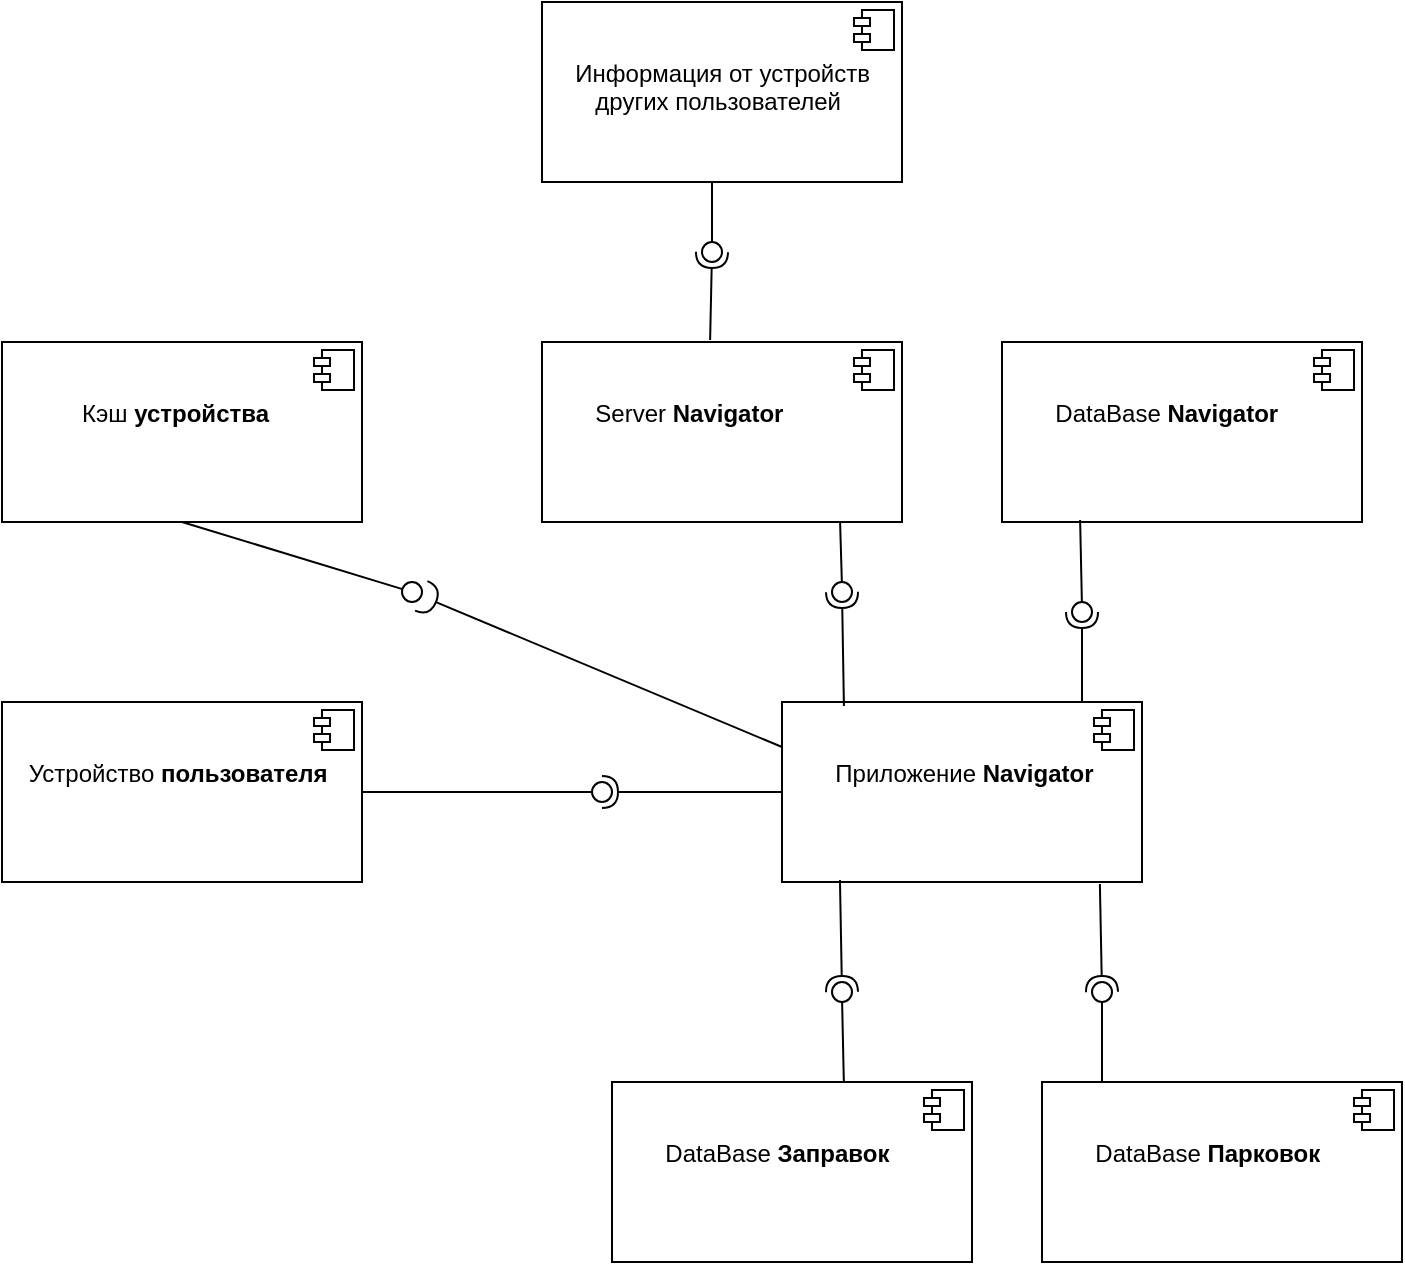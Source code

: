 <mxfile version="20.4.1" type="device"><diagram id="vegaOV2qg6B2IjvhwOWF" name="Страница 1"><mxGraphModel dx="794" dy="1650" grid="1" gridSize="10" guides="1" tooltips="1" connect="1" arrows="1" fold="1" page="1" pageScale="1" pageWidth="827" pageHeight="1169" math="0" shadow="0"><root><mxCell id="0"/><mxCell id="1" parent="0"/><mxCell id="uVg96WZ7j8BbuvMxdM5X-1" value="&lt;div&gt;&lt;b&gt;&lt;br&gt;&lt;/b&gt;&lt;/div&gt;&lt;div&gt;&lt;b&gt;&lt;br&gt;&lt;/b&gt;&lt;/div&gt;&lt;div&gt;&lt;b&gt;&amp;nbsp;&amp;nbsp;&amp;nbsp; &lt;/b&gt;Устройство&lt;b&gt; пользователя&lt;/b&gt;&lt;/div&gt;" style="align=left;overflow=fill;html=1;dropTarget=0;" vertex="1" parent="1"><mxGeometry x="290" y="210" width="180" height="90" as="geometry"/></mxCell><mxCell id="uVg96WZ7j8BbuvMxdM5X-2" value="" style="shape=component;jettyWidth=8;jettyHeight=4;" vertex="1" parent="uVg96WZ7j8BbuvMxdM5X-1"><mxGeometry x="1" width="20" height="20" relative="1" as="geometry"><mxPoint x="-24" y="4" as="offset"/></mxGeometry></mxCell><mxCell id="uVg96WZ7j8BbuvMxdM5X-3" value="&lt;div&gt;&amp;nbsp;&amp;nbsp;&amp;nbsp;&amp;nbsp; &lt;br&gt;&lt;/div&gt;&lt;div&gt;&lt;br&gt;&lt;/div&gt;&lt;div&gt;&amp;nbsp;&amp;nbsp;&amp;nbsp;&amp;nbsp;&amp;nbsp;&amp;nbsp;&amp;nbsp; Приложение &lt;b&gt;Navigator&lt;/b&gt;&lt;/div&gt;&lt;div&gt;&lt;br&gt;&lt;/div&gt;" style="align=left;overflow=fill;html=1;dropTarget=0;" vertex="1" parent="1"><mxGeometry x="680" y="210" width="180" height="90" as="geometry"/></mxCell><mxCell id="uVg96WZ7j8BbuvMxdM5X-4" value="" style="shape=component;jettyWidth=8;jettyHeight=4;" vertex="1" parent="uVg96WZ7j8BbuvMxdM5X-3"><mxGeometry x="1" width="20" height="20" relative="1" as="geometry"><mxPoint x="-24" y="4" as="offset"/></mxGeometry></mxCell><mxCell id="uVg96WZ7j8BbuvMxdM5X-9" value="" style="rounded=0;orthogonalLoop=1;jettySize=auto;html=1;endArrow=none;endFill=0;sketch=0;sourcePerimeterSpacing=0;targetPerimeterSpacing=0;exitX=1;exitY=0.5;exitDx=0;exitDy=0;" edge="1" target="uVg96WZ7j8BbuvMxdM5X-11" parent="1" source="uVg96WZ7j8BbuvMxdM5X-1"><mxGeometry relative="1" as="geometry"><mxPoint x="570" y="255" as="sourcePoint"/></mxGeometry></mxCell><mxCell id="uVg96WZ7j8BbuvMxdM5X-10" value="" style="rounded=0;orthogonalLoop=1;jettySize=auto;html=1;endArrow=halfCircle;endFill=0;entryX=0.5;entryY=0.5;endSize=6;strokeWidth=1;sketch=0;exitX=0;exitY=0.5;exitDx=0;exitDy=0;" edge="1" target="uVg96WZ7j8BbuvMxdM5X-11" parent="1" source="uVg96WZ7j8BbuvMxdM5X-3"><mxGeometry relative="1" as="geometry"><mxPoint x="610" y="255" as="sourcePoint"/></mxGeometry></mxCell><mxCell id="uVg96WZ7j8BbuvMxdM5X-11" value="" style="ellipse;whiteSpace=wrap;html=1;align=center;aspect=fixed;resizable=0;points=[];outlineConnect=0;sketch=0;" vertex="1" parent="1"><mxGeometry x="585" y="250" width="10" height="10" as="geometry"/></mxCell><mxCell id="uVg96WZ7j8BbuvMxdM5X-12" value="&lt;div&gt;&lt;b&gt;&lt;br&gt;&lt;/b&gt;&lt;/div&gt;&lt;div&gt;&lt;b&gt;&lt;br&gt;&lt;/b&gt;&lt;/div&gt;&lt;div&gt;&lt;b&gt;&amp;nbsp;&amp;nbsp;&amp;nbsp;&amp;nbsp;&amp;nbsp;&amp;nbsp;&amp;nbsp;&amp;nbsp;&amp;nbsp;&amp;nbsp;&amp;nbsp;&lt;/b&gt; Кэш&lt;b&gt; устройства&lt;br&gt;&lt;/b&gt;&lt;/div&gt;" style="align=left;overflow=fill;html=1;dropTarget=0;" vertex="1" parent="1"><mxGeometry x="290" y="30" width="180" height="90" as="geometry"/></mxCell><mxCell id="uVg96WZ7j8BbuvMxdM5X-13" value="" style="shape=component;jettyWidth=8;jettyHeight=4;" vertex="1" parent="uVg96WZ7j8BbuvMxdM5X-12"><mxGeometry x="1" width="20" height="20" relative="1" as="geometry"><mxPoint x="-24" y="4" as="offset"/></mxGeometry></mxCell><mxCell id="uVg96WZ7j8BbuvMxdM5X-14" value="&lt;div&gt;&amp;nbsp;&amp;nbsp;&amp;nbsp;&amp;nbsp; &lt;br&gt;&lt;/div&gt;&lt;div&gt;&lt;br&gt;&lt;/div&gt;&lt;div&gt;&amp;nbsp;&amp;nbsp;&amp;nbsp;&amp;nbsp;&amp;nbsp;&amp;nbsp;&amp;nbsp; DataBase &lt;b&gt;Navigator&lt;/b&gt;&lt;/div&gt;&lt;div&gt;&lt;br&gt;&lt;/div&gt;" style="align=left;overflow=fill;html=1;dropTarget=0;" vertex="1" parent="1"><mxGeometry x="790" y="30" width="180" height="90" as="geometry"/></mxCell><mxCell id="uVg96WZ7j8BbuvMxdM5X-15" value="" style="shape=component;jettyWidth=8;jettyHeight=4;" vertex="1" parent="uVg96WZ7j8BbuvMxdM5X-14"><mxGeometry x="1" width="20" height="20" relative="1" as="geometry"><mxPoint x="-24" y="4" as="offset"/></mxGeometry></mxCell><mxCell id="uVg96WZ7j8BbuvMxdM5X-16" value="&lt;div&gt;&amp;nbsp;&amp;nbsp;&amp;nbsp;&amp;nbsp; &lt;br&gt;&lt;/div&gt;&lt;div&gt;&lt;br&gt;&lt;/div&gt;&lt;div&gt;&amp;nbsp;&amp;nbsp;&amp;nbsp;&amp;nbsp;&amp;nbsp;&amp;nbsp;&amp;nbsp; Server &lt;b&gt;Navigator&lt;/b&gt;&lt;/div&gt;&lt;div&gt;&lt;br&gt;&lt;/div&gt;" style="align=left;overflow=fill;html=1;dropTarget=0;" vertex="1" parent="1"><mxGeometry x="560" y="30" width="180" height="90" as="geometry"/></mxCell><mxCell id="uVg96WZ7j8BbuvMxdM5X-17" value="" style="shape=component;jettyWidth=8;jettyHeight=4;" vertex="1" parent="uVg96WZ7j8BbuvMxdM5X-16"><mxGeometry x="1" width="20" height="20" relative="1" as="geometry"><mxPoint x="-24" y="4" as="offset"/></mxGeometry></mxCell><mxCell id="uVg96WZ7j8BbuvMxdM5X-18" value="" style="rounded=0;orthogonalLoop=1;jettySize=auto;html=1;endArrow=none;endFill=0;sketch=0;sourcePerimeterSpacing=0;targetPerimeterSpacing=0;" edge="1" parent="1"><mxGeometry relative="1" as="geometry"><mxPoint x="610" y="255" as="sourcePoint"/><mxPoint x="625" y="255" as="targetPoint"/></mxGeometry></mxCell><mxCell id="uVg96WZ7j8BbuvMxdM5X-21" value="" style="rounded=0;orthogonalLoop=1;jettySize=auto;html=1;endArrow=none;endFill=0;sketch=0;sourcePerimeterSpacing=0;targetPerimeterSpacing=0;exitX=0.828;exitY=1;exitDx=0;exitDy=0;exitPerimeter=0;" edge="1" target="uVg96WZ7j8BbuvMxdM5X-23" parent="1" source="uVg96WZ7j8BbuvMxdM5X-16"><mxGeometry relative="1" as="geometry"><mxPoint x="690" y="155" as="sourcePoint"/></mxGeometry></mxCell><mxCell id="uVg96WZ7j8BbuvMxdM5X-22" value="" style="rounded=0;orthogonalLoop=1;jettySize=auto;html=1;endArrow=halfCircle;endFill=0;entryX=0.5;entryY=0.5;endSize=6;strokeWidth=1;sketch=0;exitX=0.172;exitY=0.022;exitDx=0;exitDy=0;exitPerimeter=0;" edge="1" target="uVg96WZ7j8BbuvMxdM5X-23" parent="1" source="uVg96WZ7j8BbuvMxdM5X-3"><mxGeometry relative="1" as="geometry"><mxPoint x="730" y="155" as="sourcePoint"/></mxGeometry></mxCell><mxCell id="uVg96WZ7j8BbuvMxdM5X-23" value="" style="ellipse;whiteSpace=wrap;html=1;align=center;aspect=fixed;resizable=0;points=[];outlineConnect=0;sketch=0;" vertex="1" parent="1"><mxGeometry x="705" y="150" width="10" height="10" as="geometry"/></mxCell><mxCell id="uVg96WZ7j8BbuvMxdM5X-25" value="" style="rounded=0;orthogonalLoop=1;jettySize=auto;html=1;endArrow=halfCircle;endFill=0;endSize=6;strokeWidth=1;sketch=0;startArrow=none;" edge="1" parent="1"><mxGeometry relative="1" as="geometry"><mxPoint x="831.019" y="159.903" as="sourcePoint"/><mxPoint x="831" y="160" as="targetPoint"/></mxGeometry></mxCell><mxCell id="uVg96WZ7j8BbuvMxdM5X-28" value="" style="rounded=0;orthogonalLoop=1;jettySize=auto;html=1;endArrow=none;endFill=0;sketch=0;sourcePerimeterSpacing=0;targetPerimeterSpacing=0;exitX=0.217;exitY=0.989;exitDx=0;exitDy=0;exitPerimeter=0;" edge="1" target="uVg96WZ7j8BbuvMxdM5X-30" parent="1" source="uVg96WZ7j8BbuvMxdM5X-14"><mxGeometry relative="1" as="geometry"><mxPoint x="810" y="165" as="sourcePoint"/></mxGeometry></mxCell><mxCell id="uVg96WZ7j8BbuvMxdM5X-29" value="" style="rounded=0;orthogonalLoop=1;jettySize=auto;html=1;endArrow=halfCircle;endFill=0;entryX=0.5;entryY=0.5;endSize=6;strokeWidth=1;sketch=0;" edge="1" target="uVg96WZ7j8BbuvMxdM5X-30" parent="1"><mxGeometry relative="1" as="geometry"><mxPoint x="830" y="210" as="sourcePoint"/></mxGeometry></mxCell><mxCell id="uVg96WZ7j8BbuvMxdM5X-30" value="" style="ellipse;whiteSpace=wrap;html=1;align=center;aspect=fixed;resizable=0;points=[];outlineConnect=0;sketch=0;" vertex="1" parent="1"><mxGeometry x="825" y="160" width="10" height="10" as="geometry"/></mxCell><mxCell id="uVg96WZ7j8BbuvMxdM5X-34" value="" style="rounded=0;orthogonalLoop=1;jettySize=auto;html=1;endArrow=none;endFill=0;sketch=0;sourcePerimeterSpacing=0;targetPerimeterSpacing=0;exitX=0.5;exitY=1;exitDx=0;exitDy=0;" edge="1" target="uVg96WZ7j8BbuvMxdM5X-36" parent="1" source="uVg96WZ7j8BbuvMxdM5X-12"><mxGeometry relative="1" as="geometry"><mxPoint x="360" y="155" as="sourcePoint"/></mxGeometry></mxCell><mxCell id="uVg96WZ7j8BbuvMxdM5X-35" value="" style="rounded=0;orthogonalLoop=1;jettySize=auto;html=1;endArrow=halfCircle;endFill=0;endSize=6;strokeWidth=1;sketch=0;exitX=0;exitY=0.25;exitDx=0;exitDy=0;" edge="1" target="uVg96WZ7j8BbuvMxdM5X-36" parent="1" source="uVg96WZ7j8BbuvMxdM5X-3"><mxGeometry relative="1" as="geometry"><mxPoint x="380" y="190" as="sourcePoint"/><mxPoint x="490" y="155" as="targetPoint"/></mxGeometry></mxCell><mxCell id="uVg96WZ7j8BbuvMxdM5X-36" value="" style="ellipse;whiteSpace=wrap;html=1;align=center;aspect=fixed;resizable=0;points=[];outlineConnect=0;sketch=0;" vertex="1" parent="1"><mxGeometry x="490" y="150" width="10" height="10" as="geometry"/></mxCell><mxCell id="uVg96WZ7j8BbuvMxdM5X-38" value="&lt;div&gt;&lt;br&gt;&lt;/div&gt;&lt;div&gt;&amp;nbsp;&amp;nbsp;&amp;nbsp;&amp;nbsp; &lt;br&gt;&lt;/div&gt;&lt;div&gt;&amp;nbsp;&amp;nbsp;&amp;nbsp;&amp;nbsp; Информация от устройств&lt;/div&gt;&lt;div&gt;&amp;nbsp;&amp;nbsp;&amp;nbsp;&amp;nbsp;&amp;nbsp;&amp;nbsp;&amp;nbsp; других пользователей&lt;/div&gt;" style="align=left;overflow=fill;html=1;dropTarget=0;" vertex="1" parent="1"><mxGeometry x="560" y="-140" width="180" height="90" as="geometry"/></mxCell><mxCell id="uVg96WZ7j8BbuvMxdM5X-39" value="" style="shape=component;jettyWidth=8;jettyHeight=4;" vertex="1" parent="uVg96WZ7j8BbuvMxdM5X-38"><mxGeometry x="1" width="20" height="20" relative="1" as="geometry"><mxPoint x="-24" y="4" as="offset"/></mxGeometry></mxCell><mxCell id="uVg96WZ7j8BbuvMxdM5X-43" value="" style="rounded=0;orthogonalLoop=1;jettySize=auto;html=1;endArrow=none;endFill=0;sketch=0;sourcePerimeterSpacing=0;targetPerimeterSpacing=0;" edge="1" target="uVg96WZ7j8BbuvMxdM5X-45" parent="1"><mxGeometry relative="1" as="geometry"><mxPoint x="645" y="-50" as="sourcePoint"/></mxGeometry></mxCell><mxCell id="uVg96WZ7j8BbuvMxdM5X-44" value="" style="rounded=0;orthogonalLoop=1;jettySize=auto;html=1;endArrow=halfCircle;endFill=0;entryX=0.5;entryY=0.5;endSize=6;strokeWidth=1;sketch=0;exitX=0.467;exitY=-0.011;exitDx=0;exitDy=0;exitPerimeter=0;" edge="1" target="uVg96WZ7j8BbuvMxdM5X-45" parent="1" source="uVg96WZ7j8BbuvMxdM5X-16"><mxGeometry relative="1" as="geometry"><mxPoint x="640" y="20" as="sourcePoint"/></mxGeometry></mxCell><mxCell id="uVg96WZ7j8BbuvMxdM5X-45" value="" style="ellipse;whiteSpace=wrap;html=1;align=center;aspect=fixed;resizable=0;points=[];outlineConnect=0;sketch=0;" vertex="1" parent="1"><mxGeometry x="640" y="-20" width="10" height="10" as="geometry"/></mxCell><mxCell id="uVg96WZ7j8BbuvMxdM5X-46" value="&lt;div&gt;&amp;nbsp;&amp;nbsp;&amp;nbsp;&amp;nbsp; &lt;br&gt;&lt;/div&gt;&lt;div&gt;&lt;br&gt;&lt;/div&gt;&lt;div&gt;&amp;nbsp;&amp;nbsp;&amp;nbsp;&amp;nbsp;&amp;nbsp;&amp;nbsp;&amp;nbsp; DataBase &lt;b&gt;Парковок&lt;/b&gt;&lt;/div&gt;&lt;div&gt;&lt;br&gt;&lt;/div&gt;" style="align=left;overflow=fill;html=1;dropTarget=0;" vertex="1" parent="1"><mxGeometry x="810" y="400" width="180" height="90" as="geometry"/></mxCell><mxCell id="uVg96WZ7j8BbuvMxdM5X-47" value="" style="shape=component;jettyWidth=8;jettyHeight=4;" vertex="1" parent="uVg96WZ7j8BbuvMxdM5X-46"><mxGeometry x="1" width="20" height="20" relative="1" as="geometry"><mxPoint x="-24" y="4" as="offset"/></mxGeometry></mxCell><mxCell id="uVg96WZ7j8BbuvMxdM5X-48" value="&lt;div&gt;&amp;nbsp;&amp;nbsp;&amp;nbsp;&amp;nbsp; &lt;br&gt;&lt;/div&gt;&lt;div&gt;&lt;br&gt;&lt;/div&gt;&lt;div&gt;&amp;nbsp;&amp;nbsp;&amp;nbsp;&amp;nbsp;&amp;nbsp;&amp;nbsp;&amp;nbsp; DataBase &lt;b&gt;Заправок&lt;/b&gt;&lt;/div&gt;&lt;div&gt;&lt;br&gt;&lt;/div&gt;" style="align=left;overflow=fill;html=1;dropTarget=0;" vertex="1" parent="1"><mxGeometry x="595" y="400" width="180" height="90" as="geometry"/></mxCell><mxCell id="uVg96WZ7j8BbuvMxdM5X-49" value="" style="shape=component;jettyWidth=8;jettyHeight=4;" vertex="1" parent="uVg96WZ7j8BbuvMxdM5X-48"><mxGeometry x="1" width="20" height="20" relative="1" as="geometry"><mxPoint x="-24" y="4" as="offset"/></mxGeometry></mxCell><mxCell id="uVg96WZ7j8BbuvMxdM5X-50" value="" style="rounded=0;orthogonalLoop=1;jettySize=auto;html=1;endArrow=none;endFill=0;sketch=0;sourcePerimeterSpacing=0;targetPerimeterSpacing=0;exitX=0.644;exitY=0;exitDx=0;exitDy=0;exitPerimeter=0;" edge="1" target="uVg96WZ7j8BbuvMxdM5X-52" parent="1" source="uVg96WZ7j8BbuvMxdM5X-48"><mxGeometry relative="1" as="geometry"><mxPoint x="710" y="390" as="sourcePoint"/></mxGeometry></mxCell><mxCell id="uVg96WZ7j8BbuvMxdM5X-51" value="" style="rounded=0;orthogonalLoop=1;jettySize=auto;html=1;endArrow=halfCircle;endFill=0;entryX=0.5;entryY=0.5;endSize=6;strokeWidth=1;sketch=0;exitX=0.161;exitY=0.989;exitDx=0;exitDy=0;exitPerimeter=0;" edge="1" target="uVg96WZ7j8BbuvMxdM5X-52" parent="1" source="uVg96WZ7j8BbuvMxdM5X-3"><mxGeometry relative="1" as="geometry"><mxPoint x="730" y="355" as="sourcePoint"/></mxGeometry></mxCell><mxCell id="uVg96WZ7j8BbuvMxdM5X-52" value="" style="ellipse;whiteSpace=wrap;html=1;align=center;aspect=fixed;resizable=0;points=[];outlineConnect=0;sketch=0;" vertex="1" parent="1"><mxGeometry x="705" y="350" width="10" height="10" as="geometry"/></mxCell><mxCell id="uVg96WZ7j8BbuvMxdM5X-53" value="" style="rounded=0;orthogonalLoop=1;jettySize=auto;html=1;endArrow=none;endFill=0;sketch=0;sourcePerimeterSpacing=0;targetPerimeterSpacing=0;" edge="1" target="uVg96WZ7j8BbuvMxdM5X-55" parent="1"><mxGeometry relative="1" as="geometry"><mxPoint x="840" y="400" as="sourcePoint"/></mxGeometry></mxCell><mxCell id="uVg96WZ7j8BbuvMxdM5X-54" value="" style="rounded=0;orthogonalLoop=1;jettySize=auto;html=1;endArrow=halfCircle;endFill=0;entryX=0.5;entryY=0.5;endSize=6;strokeWidth=1;sketch=0;exitX=0.883;exitY=1.011;exitDx=0;exitDy=0;exitPerimeter=0;" edge="1" target="uVg96WZ7j8BbuvMxdM5X-55" parent="1" source="uVg96WZ7j8BbuvMxdM5X-3"><mxGeometry relative="1" as="geometry"><mxPoint x="860" y="355" as="sourcePoint"/></mxGeometry></mxCell><mxCell id="uVg96WZ7j8BbuvMxdM5X-55" value="" style="ellipse;whiteSpace=wrap;html=1;align=center;aspect=fixed;resizable=0;points=[];outlineConnect=0;sketch=0;" vertex="1" parent="1"><mxGeometry x="835" y="350" width="10" height="10" as="geometry"/></mxCell></root></mxGraphModel></diagram></mxfile>